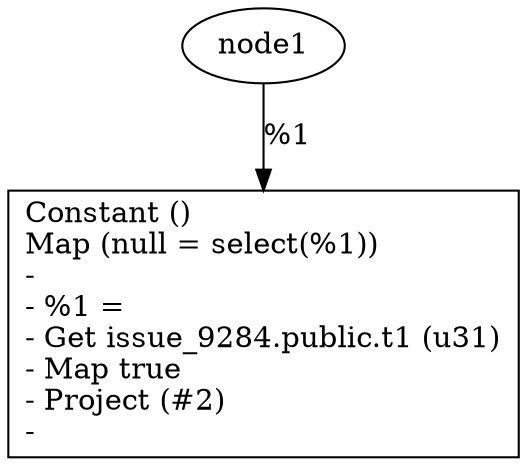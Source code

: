 digraph G {
    node0 [shape = record, label="Constant ()\lMap (null = select(%1))\l-\l- %1 =\l- Get issue_9284.public.t1 (u31)\l- Map true\l- Project (#2)\l-\l"]
    node1 -> node0 [label = "%1\l"]
}
